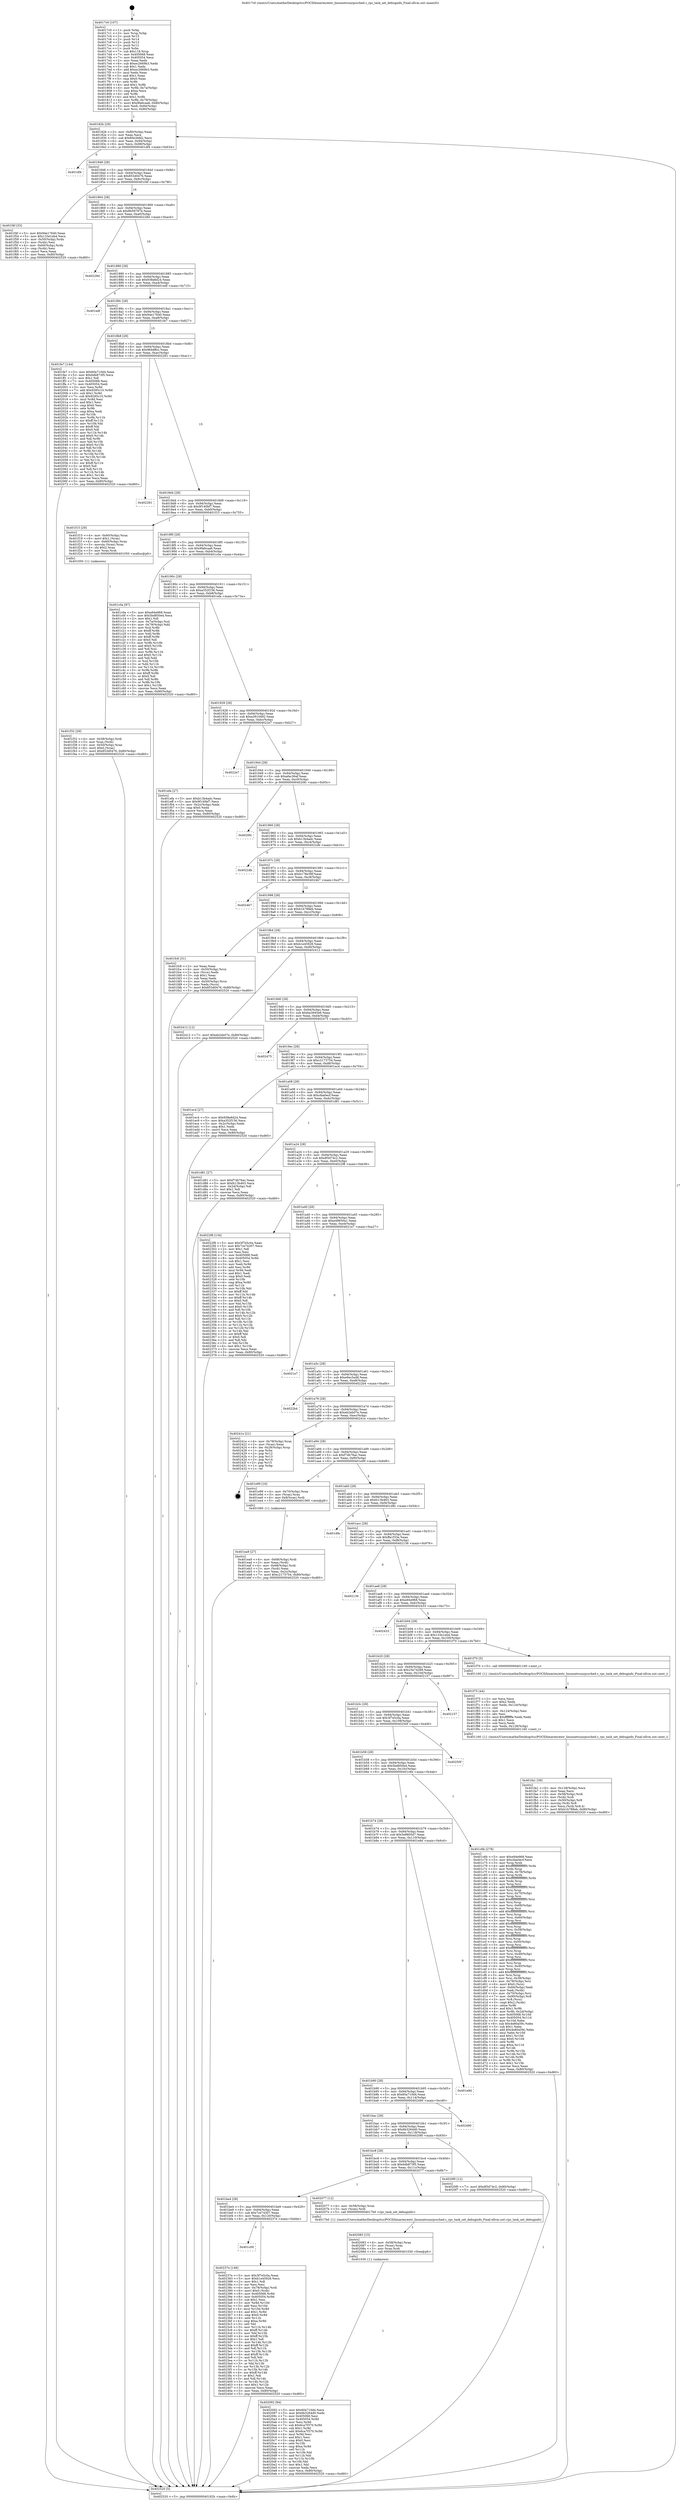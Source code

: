 digraph "0x4017c0" {
  label = "0x4017c0 (/mnt/c/Users/mathe/Desktop/tcc/POCII/binaries/extr_linuxnetsunrpcsched.c_rpc_task_set_debuginfo_Final-ollvm.out::main(0))"
  labelloc = "t"
  node[shape=record]

  Entry [label="",width=0.3,height=0.3,shape=circle,fillcolor=black,style=filled]
  "0x40182b" [label="{
     0x40182b [29]\l
     | [instrs]\l
     &nbsp;&nbsp;0x40182b \<+3\>: mov -0x80(%rbp),%eax\l
     &nbsp;&nbsp;0x40182e \<+2\>: mov %eax,%ecx\l
     &nbsp;&nbsp;0x401830 \<+6\>: sub $0x80e3bfd2,%ecx\l
     &nbsp;&nbsp;0x401836 \<+6\>: mov %eax,-0x94(%rbp)\l
     &nbsp;&nbsp;0x40183c \<+6\>: mov %ecx,-0x98(%rbp)\l
     &nbsp;&nbsp;0x401842 \<+6\>: je 0000000000401df4 \<main+0x634\>\l
  }"]
  "0x401df4" [label="{
     0x401df4\l
  }", style=dashed]
  "0x401848" [label="{
     0x401848 [28]\l
     | [instrs]\l
     &nbsp;&nbsp;0x401848 \<+5\>: jmp 000000000040184d \<main+0x8d\>\l
     &nbsp;&nbsp;0x40184d \<+6\>: mov -0x94(%rbp),%eax\l
     &nbsp;&nbsp;0x401853 \<+5\>: sub $0x853d0476,%eax\l
     &nbsp;&nbsp;0x401858 \<+6\>: mov %eax,-0x9c(%rbp)\l
     &nbsp;&nbsp;0x40185e \<+6\>: je 0000000000401f4f \<main+0x78f\>\l
  }"]
  Exit [label="",width=0.3,height=0.3,shape=circle,fillcolor=black,style=filled,peripheries=2]
  "0x401f4f" [label="{
     0x401f4f [33]\l
     | [instrs]\l
     &nbsp;&nbsp;0x401f4f \<+5\>: mov $0x94e17640,%eax\l
     &nbsp;&nbsp;0x401f54 \<+5\>: mov $0x133e1eb4,%ecx\l
     &nbsp;&nbsp;0x401f59 \<+4\>: mov -0x50(%rbp),%rdx\l
     &nbsp;&nbsp;0x401f5d \<+2\>: mov (%rdx),%esi\l
     &nbsp;&nbsp;0x401f5f \<+4\>: mov -0x60(%rbp),%rdx\l
     &nbsp;&nbsp;0x401f63 \<+2\>: cmp (%rdx),%esi\l
     &nbsp;&nbsp;0x401f65 \<+3\>: cmovl %ecx,%eax\l
     &nbsp;&nbsp;0x401f68 \<+3\>: mov %eax,-0x80(%rbp)\l
     &nbsp;&nbsp;0x401f6b \<+5\>: jmp 0000000000402520 \<main+0xd60\>\l
  }"]
  "0x401864" [label="{
     0x401864 [28]\l
     | [instrs]\l
     &nbsp;&nbsp;0x401864 \<+5\>: jmp 0000000000401869 \<main+0xa9\>\l
     &nbsp;&nbsp;0x401869 \<+6\>: mov -0x94(%rbp),%eax\l
     &nbsp;&nbsp;0x40186f \<+5\>: sub $0x8b59787b,%eax\l
     &nbsp;&nbsp;0x401874 \<+6\>: mov %eax,-0xa0(%rbp)\l
     &nbsp;&nbsp;0x40187a \<+6\>: je 000000000040228d \<main+0xacd\>\l
  }"]
  "0x401c00" [label="{
     0x401c00\l
  }", style=dashed]
  "0x40228d" [label="{
     0x40228d\l
  }", style=dashed]
  "0x401880" [label="{
     0x401880 [28]\l
     | [instrs]\l
     &nbsp;&nbsp;0x401880 \<+5\>: jmp 0000000000401885 \<main+0xc5\>\l
     &nbsp;&nbsp;0x401885 \<+6\>: mov -0x94(%rbp),%eax\l
     &nbsp;&nbsp;0x40188b \<+5\>: sub $0x938a6d24,%eax\l
     &nbsp;&nbsp;0x401890 \<+6\>: mov %eax,-0xa4(%rbp)\l
     &nbsp;&nbsp;0x401896 \<+6\>: je 0000000000401edf \<main+0x71f\>\l
  }"]
  "0x40237e" [label="{
     0x40237e [148]\l
     | [instrs]\l
     &nbsp;&nbsp;0x40237e \<+5\>: mov $0x3f7e5c0a,%eax\l
     &nbsp;&nbsp;0x402383 \<+5\>: mov $0xb1e45928,%ecx\l
     &nbsp;&nbsp;0x402388 \<+2\>: mov $0x1,%dl\l
     &nbsp;&nbsp;0x40238a \<+2\>: xor %esi,%esi\l
     &nbsp;&nbsp;0x40238c \<+4\>: mov -0x78(%rbp),%rdi\l
     &nbsp;&nbsp;0x402390 \<+6\>: movl $0x0,(%rdi)\l
     &nbsp;&nbsp;0x402396 \<+8\>: mov 0x405068,%r8d\l
     &nbsp;&nbsp;0x40239e \<+8\>: mov 0x405054,%r9d\l
     &nbsp;&nbsp;0x4023a6 \<+3\>: sub $0x1,%esi\l
     &nbsp;&nbsp;0x4023a9 \<+3\>: mov %r8d,%r10d\l
     &nbsp;&nbsp;0x4023ac \<+3\>: add %esi,%r10d\l
     &nbsp;&nbsp;0x4023af \<+4\>: imul %r10d,%r8d\l
     &nbsp;&nbsp;0x4023b3 \<+4\>: and $0x1,%r8d\l
     &nbsp;&nbsp;0x4023b7 \<+4\>: cmp $0x0,%r8d\l
     &nbsp;&nbsp;0x4023bb \<+4\>: sete %r11b\l
     &nbsp;&nbsp;0x4023bf \<+4\>: cmp $0xa,%r9d\l
     &nbsp;&nbsp;0x4023c3 \<+3\>: setl %bl\l
     &nbsp;&nbsp;0x4023c6 \<+3\>: mov %r11b,%r14b\l
     &nbsp;&nbsp;0x4023c9 \<+4\>: xor $0xff,%r14b\l
     &nbsp;&nbsp;0x4023cd \<+3\>: mov %bl,%r15b\l
     &nbsp;&nbsp;0x4023d0 \<+4\>: xor $0xff,%r15b\l
     &nbsp;&nbsp;0x4023d4 \<+3\>: xor $0x1,%dl\l
     &nbsp;&nbsp;0x4023d7 \<+3\>: mov %r14b,%r12b\l
     &nbsp;&nbsp;0x4023da \<+4\>: and $0xff,%r12b\l
     &nbsp;&nbsp;0x4023de \<+3\>: and %dl,%r11b\l
     &nbsp;&nbsp;0x4023e1 \<+3\>: mov %r15b,%r13b\l
     &nbsp;&nbsp;0x4023e4 \<+4\>: and $0xff,%r13b\l
     &nbsp;&nbsp;0x4023e8 \<+2\>: and %dl,%bl\l
     &nbsp;&nbsp;0x4023ea \<+3\>: or %r11b,%r12b\l
     &nbsp;&nbsp;0x4023ed \<+3\>: or %bl,%r13b\l
     &nbsp;&nbsp;0x4023f0 \<+3\>: xor %r13b,%r12b\l
     &nbsp;&nbsp;0x4023f3 \<+3\>: or %r15b,%r14b\l
     &nbsp;&nbsp;0x4023f6 \<+4\>: xor $0xff,%r14b\l
     &nbsp;&nbsp;0x4023fa \<+3\>: or $0x1,%dl\l
     &nbsp;&nbsp;0x4023fd \<+3\>: and %dl,%r14b\l
     &nbsp;&nbsp;0x402400 \<+3\>: or %r14b,%r12b\l
     &nbsp;&nbsp;0x402403 \<+4\>: test $0x1,%r12b\l
     &nbsp;&nbsp;0x402407 \<+3\>: cmovne %ecx,%eax\l
     &nbsp;&nbsp;0x40240a \<+3\>: mov %eax,-0x80(%rbp)\l
     &nbsp;&nbsp;0x40240d \<+5\>: jmp 0000000000402520 \<main+0xd60\>\l
  }"]
  "0x401edf" [label="{
     0x401edf\l
  }", style=dashed]
  "0x40189c" [label="{
     0x40189c [28]\l
     | [instrs]\l
     &nbsp;&nbsp;0x40189c \<+5\>: jmp 00000000004018a1 \<main+0xe1\>\l
     &nbsp;&nbsp;0x4018a1 \<+6\>: mov -0x94(%rbp),%eax\l
     &nbsp;&nbsp;0x4018a7 \<+5\>: sub $0x94e17640,%eax\l
     &nbsp;&nbsp;0x4018ac \<+6\>: mov %eax,-0xa8(%rbp)\l
     &nbsp;&nbsp;0x4018b2 \<+6\>: je 0000000000401fe7 \<main+0x827\>\l
  }"]
  "0x402092" [label="{
     0x402092 [94]\l
     | [instrs]\l
     &nbsp;&nbsp;0x402092 \<+5\>: mov $0x60a710d4,%ecx\l
     &nbsp;&nbsp;0x402097 \<+5\>: mov $0x6b3264d0,%edx\l
     &nbsp;&nbsp;0x40209c \<+7\>: mov 0x405068,%esi\l
     &nbsp;&nbsp;0x4020a3 \<+8\>: mov 0x405054,%r8d\l
     &nbsp;&nbsp;0x4020ab \<+3\>: mov %esi,%r9d\l
     &nbsp;&nbsp;0x4020ae \<+7\>: sub $0x6ca7f370,%r9d\l
     &nbsp;&nbsp;0x4020b5 \<+4\>: sub $0x1,%r9d\l
     &nbsp;&nbsp;0x4020b9 \<+7\>: add $0x6ca7f370,%r9d\l
     &nbsp;&nbsp;0x4020c0 \<+4\>: imul %r9d,%esi\l
     &nbsp;&nbsp;0x4020c4 \<+3\>: and $0x1,%esi\l
     &nbsp;&nbsp;0x4020c7 \<+3\>: cmp $0x0,%esi\l
     &nbsp;&nbsp;0x4020ca \<+4\>: sete %r10b\l
     &nbsp;&nbsp;0x4020ce \<+4\>: cmp $0xa,%r8d\l
     &nbsp;&nbsp;0x4020d2 \<+4\>: setl %r11b\l
     &nbsp;&nbsp;0x4020d6 \<+3\>: mov %r10b,%bl\l
     &nbsp;&nbsp;0x4020d9 \<+3\>: and %r11b,%bl\l
     &nbsp;&nbsp;0x4020dc \<+3\>: xor %r11b,%r10b\l
     &nbsp;&nbsp;0x4020df \<+3\>: or %r10b,%bl\l
     &nbsp;&nbsp;0x4020e2 \<+3\>: test $0x1,%bl\l
     &nbsp;&nbsp;0x4020e5 \<+3\>: cmovne %edx,%ecx\l
     &nbsp;&nbsp;0x4020e8 \<+3\>: mov %ecx,-0x80(%rbp)\l
     &nbsp;&nbsp;0x4020eb \<+5\>: jmp 0000000000402520 \<main+0xd60\>\l
  }"]
  "0x401fe7" [label="{
     0x401fe7 [144]\l
     | [instrs]\l
     &nbsp;&nbsp;0x401fe7 \<+5\>: mov $0x60a710d4,%eax\l
     &nbsp;&nbsp;0x401fec \<+5\>: mov $0x6db873f5,%ecx\l
     &nbsp;&nbsp;0x401ff1 \<+2\>: mov $0x1,%dl\l
     &nbsp;&nbsp;0x401ff3 \<+7\>: mov 0x405068,%esi\l
     &nbsp;&nbsp;0x401ffa \<+7\>: mov 0x405054,%edi\l
     &nbsp;&nbsp;0x402001 \<+3\>: mov %esi,%r8d\l
     &nbsp;&nbsp;0x402004 \<+7\>: add $0x9285c10,%r8d\l
     &nbsp;&nbsp;0x40200b \<+4\>: sub $0x1,%r8d\l
     &nbsp;&nbsp;0x40200f \<+7\>: sub $0x9285c10,%r8d\l
     &nbsp;&nbsp;0x402016 \<+4\>: imul %r8d,%esi\l
     &nbsp;&nbsp;0x40201a \<+3\>: and $0x1,%esi\l
     &nbsp;&nbsp;0x40201d \<+3\>: cmp $0x0,%esi\l
     &nbsp;&nbsp;0x402020 \<+4\>: sete %r9b\l
     &nbsp;&nbsp;0x402024 \<+3\>: cmp $0xa,%edi\l
     &nbsp;&nbsp;0x402027 \<+4\>: setl %r10b\l
     &nbsp;&nbsp;0x40202b \<+3\>: mov %r9b,%r11b\l
     &nbsp;&nbsp;0x40202e \<+4\>: xor $0xff,%r11b\l
     &nbsp;&nbsp;0x402032 \<+3\>: mov %r10b,%bl\l
     &nbsp;&nbsp;0x402035 \<+3\>: xor $0xff,%bl\l
     &nbsp;&nbsp;0x402038 \<+3\>: xor $0x0,%dl\l
     &nbsp;&nbsp;0x40203b \<+3\>: mov %r11b,%r14b\l
     &nbsp;&nbsp;0x40203e \<+4\>: and $0x0,%r14b\l
     &nbsp;&nbsp;0x402042 \<+3\>: and %dl,%r9b\l
     &nbsp;&nbsp;0x402045 \<+3\>: mov %bl,%r15b\l
     &nbsp;&nbsp;0x402048 \<+4\>: and $0x0,%r15b\l
     &nbsp;&nbsp;0x40204c \<+3\>: and %dl,%r10b\l
     &nbsp;&nbsp;0x40204f \<+3\>: or %r9b,%r14b\l
     &nbsp;&nbsp;0x402052 \<+3\>: or %r10b,%r15b\l
     &nbsp;&nbsp;0x402055 \<+3\>: xor %r15b,%r14b\l
     &nbsp;&nbsp;0x402058 \<+3\>: or %bl,%r11b\l
     &nbsp;&nbsp;0x40205b \<+4\>: xor $0xff,%r11b\l
     &nbsp;&nbsp;0x40205f \<+3\>: or $0x0,%dl\l
     &nbsp;&nbsp;0x402062 \<+3\>: and %dl,%r11b\l
     &nbsp;&nbsp;0x402065 \<+3\>: or %r11b,%r14b\l
     &nbsp;&nbsp;0x402068 \<+4\>: test $0x1,%r14b\l
     &nbsp;&nbsp;0x40206c \<+3\>: cmovne %ecx,%eax\l
     &nbsp;&nbsp;0x40206f \<+3\>: mov %eax,-0x80(%rbp)\l
     &nbsp;&nbsp;0x402072 \<+5\>: jmp 0000000000402520 \<main+0xd60\>\l
  }"]
  "0x4018b8" [label="{
     0x4018b8 [28]\l
     | [instrs]\l
     &nbsp;&nbsp;0x4018b8 \<+5\>: jmp 00000000004018bd \<main+0xfd\>\l
     &nbsp;&nbsp;0x4018bd \<+6\>: mov -0x94(%rbp),%eax\l
     &nbsp;&nbsp;0x4018c3 \<+5\>: sub $0x984dffcc,%eax\l
     &nbsp;&nbsp;0x4018c8 \<+6\>: mov %eax,-0xac(%rbp)\l
     &nbsp;&nbsp;0x4018ce \<+6\>: je 0000000000402281 \<main+0xac1\>\l
  }"]
  "0x402083" [label="{
     0x402083 [15]\l
     | [instrs]\l
     &nbsp;&nbsp;0x402083 \<+4\>: mov -0x58(%rbp),%rax\l
     &nbsp;&nbsp;0x402087 \<+3\>: mov (%rax),%rax\l
     &nbsp;&nbsp;0x40208a \<+3\>: mov %rax,%rdi\l
     &nbsp;&nbsp;0x40208d \<+5\>: call 0000000000401030 \<free@plt\>\l
     | [calls]\l
     &nbsp;&nbsp;0x401030 \{1\} (unknown)\l
  }"]
  "0x402281" [label="{
     0x402281\l
  }", style=dashed]
  "0x4018d4" [label="{
     0x4018d4 [28]\l
     | [instrs]\l
     &nbsp;&nbsp;0x4018d4 \<+5\>: jmp 00000000004018d9 \<main+0x119\>\l
     &nbsp;&nbsp;0x4018d9 \<+6\>: mov -0x94(%rbp),%eax\l
     &nbsp;&nbsp;0x4018df \<+5\>: sub $0x9f140bf7,%eax\l
     &nbsp;&nbsp;0x4018e4 \<+6\>: mov %eax,-0xb0(%rbp)\l
     &nbsp;&nbsp;0x4018ea \<+6\>: je 0000000000401f15 \<main+0x755\>\l
  }"]
  "0x401be4" [label="{
     0x401be4 [28]\l
     | [instrs]\l
     &nbsp;&nbsp;0x401be4 \<+5\>: jmp 0000000000401be9 \<main+0x429\>\l
     &nbsp;&nbsp;0x401be9 \<+6\>: mov -0x94(%rbp),%eax\l
     &nbsp;&nbsp;0x401bef \<+5\>: sub $0x7ce74307,%eax\l
     &nbsp;&nbsp;0x401bf4 \<+6\>: mov %eax,-0x120(%rbp)\l
     &nbsp;&nbsp;0x401bfa \<+6\>: je 000000000040237e \<main+0xbbe\>\l
  }"]
  "0x401f15" [label="{
     0x401f15 [29]\l
     | [instrs]\l
     &nbsp;&nbsp;0x401f15 \<+4\>: mov -0x60(%rbp),%rax\l
     &nbsp;&nbsp;0x401f19 \<+6\>: movl $0x1,(%rax)\l
     &nbsp;&nbsp;0x401f1f \<+4\>: mov -0x60(%rbp),%rax\l
     &nbsp;&nbsp;0x401f23 \<+3\>: movslq (%rax),%rax\l
     &nbsp;&nbsp;0x401f26 \<+4\>: shl $0x2,%rax\l
     &nbsp;&nbsp;0x401f2a \<+3\>: mov %rax,%rdi\l
     &nbsp;&nbsp;0x401f2d \<+5\>: call 0000000000401050 \<malloc@plt\>\l
     | [calls]\l
     &nbsp;&nbsp;0x401050 \{1\} (unknown)\l
  }"]
  "0x4018f0" [label="{
     0x4018f0 [28]\l
     | [instrs]\l
     &nbsp;&nbsp;0x4018f0 \<+5\>: jmp 00000000004018f5 \<main+0x135\>\l
     &nbsp;&nbsp;0x4018f5 \<+6\>: mov -0x94(%rbp),%eax\l
     &nbsp;&nbsp;0x4018fb \<+5\>: sub $0x9fa6caa6,%eax\l
     &nbsp;&nbsp;0x401900 \<+6\>: mov %eax,-0xb4(%rbp)\l
     &nbsp;&nbsp;0x401906 \<+6\>: je 0000000000401c0a \<main+0x44a\>\l
  }"]
  "0x402077" [label="{
     0x402077 [12]\l
     | [instrs]\l
     &nbsp;&nbsp;0x402077 \<+4\>: mov -0x58(%rbp),%rax\l
     &nbsp;&nbsp;0x40207b \<+3\>: mov (%rax),%rdi\l
     &nbsp;&nbsp;0x40207e \<+5\>: call 00000000004017b0 \<rpc_task_set_debuginfo\>\l
     | [calls]\l
     &nbsp;&nbsp;0x4017b0 \{1\} (/mnt/c/Users/mathe/Desktop/tcc/POCII/binaries/extr_linuxnetsunrpcsched.c_rpc_task_set_debuginfo_Final-ollvm.out::rpc_task_set_debuginfo)\l
  }"]
  "0x401c0a" [label="{
     0x401c0a [97]\l
     | [instrs]\l
     &nbsp;&nbsp;0x401c0a \<+5\>: mov $0xe94e968,%eax\l
     &nbsp;&nbsp;0x401c0f \<+5\>: mov $0x5bd850e4,%ecx\l
     &nbsp;&nbsp;0x401c14 \<+2\>: mov $0x1,%dl\l
     &nbsp;&nbsp;0x401c16 \<+4\>: mov -0x7a(%rbp),%sil\l
     &nbsp;&nbsp;0x401c1a \<+4\>: mov -0x79(%rbp),%dil\l
     &nbsp;&nbsp;0x401c1e \<+3\>: mov %sil,%r8b\l
     &nbsp;&nbsp;0x401c21 \<+4\>: xor $0xff,%r8b\l
     &nbsp;&nbsp;0x401c25 \<+3\>: mov %dil,%r9b\l
     &nbsp;&nbsp;0x401c28 \<+4\>: xor $0xff,%r9b\l
     &nbsp;&nbsp;0x401c2c \<+3\>: xor $0x0,%dl\l
     &nbsp;&nbsp;0x401c2f \<+3\>: mov %r8b,%r10b\l
     &nbsp;&nbsp;0x401c32 \<+4\>: and $0x0,%r10b\l
     &nbsp;&nbsp;0x401c36 \<+3\>: and %dl,%sil\l
     &nbsp;&nbsp;0x401c39 \<+3\>: mov %r9b,%r11b\l
     &nbsp;&nbsp;0x401c3c \<+4\>: and $0x0,%r11b\l
     &nbsp;&nbsp;0x401c40 \<+3\>: and %dl,%dil\l
     &nbsp;&nbsp;0x401c43 \<+3\>: or %sil,%r10b\l
     &nbsp;&nbsp;0x401c46 \<+3\>: or %dil,%r11b\l
     &nbsp;&nbsp;0x401c49 \<+3\>: xor %r11b,%r10b\l
     &nbsp;&nbsp;0x401c4c \<+3\>: or %r9b,%r8b\l
     &nbsp;&nbsp;0x401c4f \<+4\>: xor $0xff,%r8b\l
     &nbsp;&nbsp;0x401c53 \<+3\>: or $0x0,%dl\l
     &nbsp;&nbsp;0x401c56 \<+3\>: and %dl,%r8b\l
     &nbsp;&nbsp;0x401c59 \<+3\>: or %r8b,%r10b\l
     &nbsp;&nbsp;0x401c5c \<+4\>: test $0x1,%r10b\l
     &nbsp;&nbsp;0x401c60 \<+3\>: cmovne %ecx,%eax\l
     &nbsp;&nbsp;0x401c63 \<+3\>: mov %eax,-0x80(%rbp)\l
     &nbsp;&nbsp;0x401c66 \<+5\>: jmp 0000000000402520 \<main+0xd60\>\l
  }"]
  "0x40190c" [label="{
     0x40190c [28]\l
     | [instrs]\l
     &nbsp;&nbsp;0x40190c \<+5\>: jmp 0000000000401911 \<main+0x151\>\l
     &nbsp;&nbsp;0x401911 \<+6\>: mov -0x94(%rbp),%eax\l
     &nbsp;&nbsp;0x401917 \<+5\>: sub $0xa352f156,%eax\l
     &nbsp;&nbsp;0x40191c \<+6\>: mov %eax,-0xb8(%rbp)\l
     &nbsp;&nbsp;0x401922 \<+6\>: je 0000000000401efa \<main+0x73a\>\l
  }"]
  "0x402520" [label="{
     0x402520 [5]\l
     | [instrs]\l
     &nbsp;&nbsp;0x402520 \<+5\>: jmp 000000000040182b \<main+0x6b\>\l
  }"]
  "0x4017c0" [label="{
     0x4017c0 [107]\l
     | [instrs]\l
     &nbsp;&nbsp;0x4017c0 \<+1\>: push %rbp\l
     &nbsp;&nbsp;0x4017c1 \<+3\>: mov %rsp,%rbp\l
     &nbsp;&nbsp;0x4017c4 \<+2\>: push %r15\l
     &nbsp;&nbsp;0x4017c6 \<+2\>: push %r14\l
     &nbsp;&nbsp;0x4017c8 \<+2\>: push %r13\l
     &nbsp;&nbsp;0x4017ca \<+2\>: push %r12\l
     &nbsp;&nbsp;0x4017cc \<+1\>: push %rbx\l
     &nbsp;&nbsp;0x4017cd \<+7\>: sub $0x118,%rsp\l
     &nbsp;&nbsp;0x4017d4 \<+7\>: mov 0x405068,%eax\l
     &nbsp;&nbsp;0x4017db \<+7\>: mov 0x405054,%ecx\l
     &nbsp;&nbsp;0x4017e2 \<+2\>: mov %eax,%edx\l
     &nbsp;&nbsp;0x4017e4 \<+6\>: sub $0xec2669b3,%edx\l
     &nbsp;&nbsp;0x4017ea \<+3\>: sub $0x1,%edx\l
     &nbsp;&nbsp;0x4017ed \<+6\>: add $0xec2669b3,%edx\l
     &nbsp;&nbsp;0x4017f3 \<+3\>: imul %edx,%eax\l
     &nbsp;&nbsp;0x4017f6 \<+3\>: and $0x1,%eax\l
     &nbsp;&nbsp;0x4017f9 \<+3\>: cmp $0x0,%eax\l
     &nbsp;&nbsp;0x4017fc \<+4\>: sete %r8b\l
     &nbsp;&nbsp;0x401800 \<+4\>: and $0x1,%r8b\l
     &nbsp;&nbsp;0x401804 \<+4\>: mov %r8b,-0x7a(%rbp)\l
     &nbsp;&nbsp;0x401808 \<+3\>: cmp $0xa,%ecx\l
     &nbsp;&nbsp;0x40180b \<+4\>: setl %r8b\l
     &nbsp;&nbsp;0x40180f \<+4\>: and $0x1,%r8b\l
     &nbsp;&nbsp;0x401813 \<+4\>: mov %r8b,-0x79(%rbp)\l
     &nbsp;&nbsp;0x401817 \<+7\>: movl $0x9fa6caa6,-0x80(%rbp)\l
     &nbsp;&nbsp;0x40181e \<+6\>: mov %edi,-0x84(%rbp)\l
     &nbsp;&nbsp;0x401824 \<+7\>: mov %rsi,-0x90(%rbp)\l
  }"]
  "0x401bc8" [label="{
     0x401bc8 [28]\l
     | [instrs]\l
     &nbsp;&nbsp;0x401bc8 \<+5\>: jmp 0000000000401bcd \<main+0x40d\>\l
     &nbsp;&nbsp;0x401bcd \<+6\>: mov -0x94(%rbp),%eax\l
     &nbsp;&nbsp;0x401bd3 \<+5\>: sub $0x6db873f5,%eax\l
     &nbsp;&nbsp;0x401bd8 \<+6\>: mov %eax,-0x11c(%rbp)\l
     &nbsp;&nbsp;0x401bde \<+6\>: je 0000000000402077 \<main+0x8b7\>\l
  }"]
  "0x401efa" [label="{
     0x401efa [27]\l
     | [instrs]\l
     &nbsp;&nbsp;0x401efa \<+5\>: mov $0xb13b4adc,%eax\l
     &nbsp;&nbsp;0x401eff \<+5\>: mov $0x9f140bf7,%ecx\l
     &nbsp;&nbsp;0x401f04 \<+3\>: mov -0x2c(%rbp),%edx\l
     &nbsp;&nbsp;0x401f07 \<+3\>: cmp $0x0,%edx\l
     &nbsp;&nbsp;0x401f0a \<+3\>: cmove %ecx,%eax\l
     &nbsp;&nbsp;0x401f0d \<+3\>: mov %eax,-0x80(%rbp)\l
     &nbsp;&nbsp;0x401f10 \<+5\>: jmp 0000000000402520 \<main+0xd60\>\l
  }"]
  "0x401928" [label="{
     0x401928 [28]\l
     | [instrs]\l
     &nbsp;&nbsp;0x401928 \<+5\>: jmp 000000000040192d \<main+0x16d\>\l
     &nbsp;&nbsp;0x40192d \<+6\>: mov -0x94(%rbp),%eax\l
     &nbsp;&nbsp;0x401933 \<+5\>: sub $0xa3910492,%eax\l
     &nbsp;&nbsp;0x401938 \<+6\>: mov %eax,-0xbc(%rbp)\l
     &nbsp;&nbsp;0x40193e \<+6\>: je 00000000004022e7 \<main+0xb27\>\l
  }"]
  "0x4020f0" [label="{
     0x4020f0 [12]\l
     | [instrs]\l
     &nbsp;&nbsp;0x4020f0 \<+7\>: movl $0xdf3d74c2,-0x80(%rbp)\l
     &nbsp;&nbsp;0x4020f7 \<+5\>: jmp 0000000000402520 \<main+0xd60\>\l
  }"]
  "0x4022e7" [label="{
     0x4022e7\l
  }", style=dashed]
  "0x401944" [label="{
     0x401944 [28]\l
     | [instrs]\l
     &nbsp;&nbsp;0x401944 \<+5\>: jmp 0000000000401949 \<main+0x189\>\l
     &nbsp;&nbsp;0x401949 \<+6\>: mov -0x94(%rbp),%eax\l
     &nbsp;&nbsp;0x40194f \<+5\>: sub $0xafac36af,%eax\l
     &nbsp;&nbsp;0x401954 \<+6\>: mov %eax,-0xc0(%rbp)\l
     &nbsp;&nbsp;0x40195a \<+6\>: je 00000000004020fc \<main+0x93c\>\l
  }"]
  "0x401bac" [label="{
     0x401bac [28]\l
     | [instrs]\l
     &nbsp;&nbsp;0x401bac \<+5\>: jmp 0000000000401bb1 \<main+0x3f1\>\l
     &nbsp;&nbsp;0x401bb1 \<+6\>: mov -0x94(%rbp),%eax\l
     &nbsp;&nbsp;0x401bb7 \<+5\>: sub $0x6b3264d0,%eax\l
     &nbsp;&nbsp;0x401bbc \<+6\>: mov %eax,-0x118(%rbp)\l
     &nbsp;&nbsp;0x401bc2 \<+6\>: je 00000000004020f0 \<main+0x930\>\l
  }"]
  "0x4020fc" [label="{
     0x4020fc\l
  }", style=dashed]
  "0x401960" [label="{
     0x401960 [28]\l
     | [instrs]\l
     &nbsp;&nbsp;0x401960 \<+5\>: jmp 0000000000401965 \<main+0x1a5\>\l
     &nbsp;&nbsp;0x401965 \<+6\>: mov -0x94(%rbp),%eax\l
     &nbsp;&nbsp;0x40196b \<+5\>: sub $0xb13b4adc,%eax\l
     &nbsp;&nbsp;0x401970 \<+6\>: mov %eax,-0xc4(%rbp)\l
     &nbsp;&nbsp;0x401976 \<+6\>: je 00000000004022db \<main+0xb1b\>\l
  }"]
  "0x402490" [label="{
     0x402490\l
  }", style=dashed]
  "0x4022db" [label="{
     0x4022db\l
  }", style=dashed]
  "0x40197c" [label="{
     0x40197c [28]\l
     | [instrs]\l
     &nbsp;&nbsp;0x40197c \<+5\>: jmp 0000000000401981 \<main+0x1c1\>\l
     &nbsp;&nbsp;0x401981 \<+6\>: mov -0x94(%rbp),%eax\l
     &nbsp;&nbsp;0x401987 \<+5\>: sub $0xb178e39f,%eax\l
     &nbsp;&nbsp;0x40198c \<+6\>: mov %eax,-0xc8(%rbp)\l
     &nbsp;&nbsp;0x401992 \<+6\>: je 00000000004024b7 \<main+0xcf7\>\l
  }"]
  "0x401b90" [label="{
     0x401b90 [28]\l
     | [instrs]\l
     &nbsp;&nbsp;0x401b90 \<+5\>: jmp 0000000000401b95 \<main+0x3d5\>\l
     &nbsp;&nbsp;0x401b95 \<+6\>: mov -0x94(%rbp),%eax\l
     &nbsp;&nbsp;0x401b9b \<+5\>: sub $0x60a710d4,%eax\l
     &nbsp;&nbsp;0x401ba0 \<+6\>: mov %eax,-0x114(%rbp)\l
     &nbsp;&nbsp;0x401ba6 \<+6\>: je 0000000000402490 \<main+0xcd0\>\l
  }"]
  "0x4024b7" [label="{
     0x4024b7\l
  }", style=dashed]
  "0x401998" [label="{
     0x401998 [28]\l
     | [instrs]\l
     &nbsp;&nbsp;0x401998 \<+5\>: jmp 000000000040199d \<main+0x1dd\>\l
     &nbsp;&nbsp;0x40199d \<+6\>: mov -0x94(%rbp),%eax\l
     &nbsp;&nbsp;0x4019a3 \<+5\>: sub $0xb1b788eb,%eax\l
     &nbsp;&nbsp;0x4019a8 \<+6\>: mov %eax,-0xcc(%rbp)\l
     &nbsp;&nbsp;0x4019ae \<+6\>: je 0000000000401fc8 \<main+0x808\>\l
  }"]
  "0x401e8d" [label="{
     0x401e8d\l
  }", style=dashed]
  "0x401fc8" [label="{
     0x401fc8 [31]\l
     | [instrs]\l
     &nbsp;&nbsp;0x401fc8 \<+2\>: xor %eax,%eax\l
     &nbsp;&nbsp;0x401fca \<+4\>: mov -0x50(%rbp),%rcx\l
     &nbsp;&nbsp;0x401fce \<+2\>: mov (%rcx),%edx\l
     &nbsp;&nbsp;0x401fd0 \<+3\>: sub $0x1,%eax\l
     &nbsp;&nbsp;0x401fd3 \<+2\>: sub %eax,%edx\l
     &nbsp;&nbsp;0x401fd5 \<+4\>: mov -0x50(%rbp),%rcx\l
     &nbsp;&nbsp;0x401fd9 \<+2\>: mov %edx,(%rcx)\l
     &nbsp;&nbsp;0x401fdb \<+7\>: movl $0x853d0476,-0x80(%rbp)\l
     &nbsp;&nbsp;0x401fe2 \<+5\>: jmp 0000000000402520 \<main+0xd60\>\l
  }"]
  "0x4019b4" [label="{
     0x4019b4 [28]\l
     | [instrs]\l
     &nbsp;&nbsp;0x4019b4 \<+5\>: jmp 00000000004019b9 \<main+0x1f9\>\l
     &nbsp;&nbsp;0x4019b9 \<+6\>: mov -0x94(%rbp),%eax\l
     &nbsp;&nbsp;0x4019bf \<+5\>: sub $0xb1e45928,%eax\l
     &nbsp;&nbsp;0x4019c4 \<+6\>: mov %eax,-0xd0(%rbp)\l
     &nbsp;&nbsp;0x4019ca \<+6\>: je 0000000000402412 \<main+0xc52\>\l
  }"]
  "0x401fa1" [label="{
     0x401fa1 [39]\l
     | [instrs]\l
     &nbsp;&nbsp;0x401fa1 \<+6\>: mov -0x128(%rbp),%ecx\l
     &nbsp;&nbsp;0x401fa7 \<+3\>: imul %eax,%ecx\l
     &nbsp;&nbsp;0x401faa \<+4\>: mov -0x58(%rbp),%rdi\l
     &nbsp;&nbsp;0x401fae \<+3\>: mov (%rdi),%rdi\l
     &nbsp;&nbsp;0x401fb1 \<+4\>: mov -0x50(%rbp),%r8\l
     &nbsp;&nbsp;0x401fb5 \<+3\>: movslq (%r8),%r8\l
     &nbsp;&nbsp;0x401fb8 \<+4\>: mov %ecx,(%rdi,%r8,4)\l
     &nbsp;&nbsp;0x401fbc \<+7\>: movl $0xb1b788eb,-0x80(%rbp)\l
     &nbsp;&nbsp;0x401fc3 \<+5\>: jmp 0000000000402520 \<main+0xd60\>\l
  }"]
  "0x402412" [label="{
     0x402412 [12]\l
     | [instrs]\l
     &nbsp;&nbsp;0x402412 \<+7\>: movl $0xeb2eb07e,-0x80(%rbp)\l
     &nbsp;&nbsp;0x402419 \<+5\>: jmp 0000000000402520 \<main+0xd60\>\l
  }"]
  "0x4019d0" [label="{
     0x4019d0 [28]\l
     | [instrs]\l
     &nbsp;&nbsp;0x4019d0 \<+5\>: jmp 00000000004019d5 \<main+0x215\>\l
     &nbsp;&nbsp;0x4019d5 \<+6\>: mov -0x94(%rbp),%eax\l
     &nbsp;&nbsp;0x4019db \<+5\>: sub $0xba3945e6,%eax\l
     &nbsp;&nbsp;0x4019e0 \<+6\>: mov %eax,-0xd4(%rbp)\l
     &nbsp;&nbsp;0x4019e6 \<+6\>: je 0000000000402475 \<main+0xcb5\>\l
  }"]
  "0x401f75" [label="{
     0x401f75 [44]\l
     | [instrs]\l
     &nbsp;&nbsp;0x401f75 \<+2\>: xor %ecx,%ecx\l
     &nbsp;&nbsp;0x401f77 \<+5\>: mov $0x2,%edx\l
     &nbsp;&nbsp;0x401f7c \<+6\>: mov %edx,-0x124(%rbp)\l
     &nbsp;&nbsp;0x401f82 \<+1\>: cltd\l
     &nbsp;&nbsp;0x401f83 \<+6\>: mov -0x124(%rbp),%esi\l
     &nbsp;&nbsp;0x401f89 \<+2\>: idiv %esi\l
     &nbsp;&nbsp;0x401f8b \<+6\>: imul $0xfffffffe,%edx,%edx\l
     &nbsp;&nbsp;0x401f91 \<+3\>: sub $0x1,%ecx\l
     &nbsp;&nbsp;0x401f94 \<+2\>: sub %ecx,%edx\l
     &nbsp;&nbsp;0x401f96 \<+6\>: mov %edx,-0x128(%rbp)\l
     &nbsp;&nbsp;0x401f9c \<+5\>: call 0000000000401160 \<next_i\>\l
     | [calls]\l
     &nbsp;&nbsp;0x401160 \{1\} (/mnt/c/Users/mathe/Desktop/tcc/POCII/binaries/extr_linuxnetsunrpcsched.c_rpc_task_set_debuginfo_Final-ollvm.out::next_i)\l
  }"]
  "0x402475" [label="{
     0x402475\l
  }", style=dashed]
  "0x4019ec" [label="{
     0x4019ec [28]\l
     | [instrs]\l
     &nbsp;&nbsp;0x4019ec \<+5\>: jmp 00000000004019f1 \<main+0x231\>\l
     &nbsp;&nbsp;0x4019f1 \<+6\>: mov -0x94(%rbp),%eax\l
     &nbsp;&nbsp;0x4019f7 \<+5\>: sub $0xc2173754,%eax\l
     &nbsp;&nbsp;0x4019fc \<+6\>: mov %eax,-0xd8(%rbp)\l
     &nbsp;&nbsp;0x401a02 \<+6\>: je 0000000000401ec4 \<main+0x704\>\l
  }"]
  "0x401f32" [label="{
     0x401f32 [29]\l
     | [instrs]\l
     &nbsp;&nbsp;0x401f32 \<+4\>: mov -0x58(%rbp),%rdi\l
     &nbsp;&nbsp;0x401f36 \<+3\>: mov %rax,(%rdi)\l
     &nbsp;&nbsp;0x401f39 \<+4\>: mov -0x50(%rbp),%rax\l
     &nbsp;&nbsp;0x401f3d \<+6\>: movl $0x0,(%rax)\l
     &nbsp;&nbsp;0x401f43 \<+7\>: movl $0x853d0476,-0x80(%rbp)\l
     &nbsp;&nbsp;0x401f4a \<+5\>: jmp 0000000000402520 \<main+0xd60\>\l
  }"]
  "0x401ec4" [label="{
     0x401ec4 [27]\l
     | [instrs]\l
     &nbsp;&nbsp;0x401ec4 \<+5\>: mov $0x938a6d24,%eax\l
     &nbsp;&nbsp;0x401ec9 \<+5\>: mov $0xa352f156,%ecx\l
     &nbsp;&nbsp;0x401ece \<+3\>: mov -0x2c(%rbp),%edx\l
     &nbsp;&nbsp;0x401ed1 \<+3\>: cmp $0x1,%edx\l
     &nbsp;&nbsp;0x401ed4 \<+3\>: cmovl %ecx,%eax\l
     &nbsp;&nbsp;0x401ed7 \<+3\>: mov %eax,-0x80(%rbp)\l
     &nbsp;&nbsp;0x401eda \<+5\>: jmp 0000000000402520 \<main+0xd60\>\l
  }"]
  "0x401a08" [label="{
     0x401a08 [28]\l
     | [instrs]\l
     &nbsp;&nbsp;0x401a08 \<+5\>: jmp 0000000000401a0d \<main+0x24d\>\l
     &nbsp;&nbsp;0x401a0d \<+6\>: mov -0x94(%rbp),%eax\l
     &nbsp;&nbsp;0x401a13 \<+5\>: sub $0xcfaa0ecf,%eax\l
     &nbsp;&nbsp;0x401a18 \<+6\>: mov %eax,-0xdc(%rbp)\l
     &nbsp;&nbsp;0x401a1e \<+6\>: je 0000000000401d81 \<main+0x5c1\>\l
  }"]
  "0x401ea9" [label="{
     0x401ea9 [27]\l
     | [instrs]\l
     &nbsp;&nbsp;0x401ea9 \<+4\>: mov -0x68(%rbp),%rdi\l
     &nbsp;&nbsp;0x401ead \<+2\>: mov %eax,(%rdi)\l
     &nbsp;&nbsp;0x401eaf \<+4\>: mov -0x68(%rbp),%rdi\l
     &nbsp;&nbsp;0x401eb3 \<+2\>: mov (%rdi),%eax\l
     &nbsp;&nbsp;0x401eb5 \<+3\>: mov %eax,-0x2c(%rbp)\l
     &nbsp;&nbsp;0x401eb8 \<+7\>: movl $0xc2173754,-0x80(%rbp)\l
     &nbsp;&nbsp;0x401ebf \<+5\>: jmp 0000000000402520 \<main+0xd60\>\l
  }"]
  "0x401d81" [label="{
     0x401d81 [27]\l
     | [instrs]\l
     &nbsp;&nbsp;0x401d81 \<+5\>: mov $0xf74b76ac,%eax\l
     &nbsp;&nbsp;0x401d86 \<+5\>: mov $0xfc13b463,%ecx\l
     &nbsp;&nbsp;0x401d8b \<+3\>: mov -0x2d(%rbp),%dl\l
     &nbsp;&nbsp;0x401d8e \<+3\>: test $0x1,%dl\l
     &nbsp;&nbsp;0x401d91 \<+3\>: cmovne %ecx,%eax\l
     &nbsp;&nbsp;0x401d94 \<+3\>: mov %eax,-0x80(%rbp)\l
     &nbsp;&nbsp;0x401d97 \<+5\>: jmp 0000000000402520 \<main+0xd60\>\l
  }"]
  "0x401a24" [label="{
     0x401a24 [28]\l
     | [instrs]\l
     &nbsp;&nbsp;0x401a24 \<+5\>: jmp 0000000000401a29 \<main+0x269\>\l
     &nbsp;&nbsp;0x401a29 \<+6\>: mov -0x94(%rbp),%eax\l
     &nbsp;&nbsp;0x401a2f \<+5\>: sub $0xdf3d74c2,%eax\l
     &nbsp;&nbsp;0x401a34 \<+6\>: mov %eax,-0xe0(%rbp)\l
     &nbsp;&nbsp;0x401a3a \<+6\>: je 00000000004022f8 \<main+0xb38\>\l
  }"]
  "0x401b74" [label="{
     0x401b74 [28]\l
     | [instrs]\l
     &nbsp;&nbsp;0x401b74 \<+5\>: jmp 0000000000401b79 \<main+0x3b9\>\l
     &nbsp;&nbsp;0x401b79 \<+6\>: mov -0x94(%rbp),%eax\l
     &nbsp;&nbsp;0x401b7f \<+5\>: sub $0x5e8805d7,%eax\l
     &nbsp;&nbsp;0x401b84 \<+6\>: mov %eax,-0x110(%rbp)\l
     &nbsp;&nbsp;0x401b8a \<+6\>: je 0000000000401e8d \<main+0x6cd\>\l
  }"]
  "0x4022f8" [label="{
     0x4022f8 [134]\l
     | [instrs]\l
     &nbsp;&nbsp;0x4022f8 \<+5\>: mov $0x3f7e5c0a,%eax\l
     &nbsp;&nbsp;0x4022fd \<+5\>: mov $0x7ce74307,%ecx\l
     &nbsp;&nbsp;0x402302 \<+2\>: mov $0x1,%dl\l
     &nbsp;&nbsp;0x402304 \<+2\>: xor %esi,%esi\l
     &nbsp;&nbsp;0x402306 \<+7\>: mov 0x405068,%edi\l
     &nbsp;&nbsp;0x40230d \<+8\>: mov 0x405054,%r8d\l
     &nbsp;&nbsp;0x402315 \<+3\>: sub $0x1,%esi\l
     &nbsp;&nbsp;0x402318 \<+3\>: mov %edi,%r9d\l
     &nbsp;&nbsp;0x40231b \<+3\>: add %esi,%r9d\l
     &nbsp;&nbsp;0x40231e \<+4\>: imul %r9d,%edi\l
     &nbsp;&nbsp;0x402322 \<+3\>: and $0x1,%edi\l
     &nbsp;&nbsp;0x402325 \<+3\>: cmp $0x0,%edi\l
     &nbsp;&nbsp;0x402328 \<+4\>: sete %r10b\l
     &nbsp;&nbsp;0x40232c \<+4\>: cmp $0xa,%r8d\l
     &nbsp;&nbsp;0x402330 \<+4\>: setl %r11b\l
     &nbsp;&nbsp;0x402334 \<+3\>: mov %r10b,%bl\l
     &nbsp;&nbsp;0x402337 \<+3\>: xor $0xff,%bl\l
     &nbsp;&nbsp;0x40233a \<+3\>: mov %r11b,%r14b\l
     &nbsp;&nbsp;0x40233d \<+4\>: xor $0xff,%r14b\l
     &nbsp;&nbsp;0x402341 \<+3\>: xor $0x0,%dl\l
     &nbsp;&nbsp;0x402344 \<+3\>: mov %bl,%r15b\l
     &nbsp;&nbsp;0x402347 \<+4\>: and $0x0,%r15b\l
     &nbsp;&nbsp;0x40234b \<+3\>: and %dl,%r10b\l
     &nbsp;&nbsp;0x40234e \<+3\>: mov %r14b,%r12b\l
     &nbsp;&nbsp;0x402351 \<+4\>: and $0x0,%r12b\l
     &nbsp;&nbsp;0x402355 \<+3\>: and %dl,%r11b\l
     &nbsp;&nbsp;0x402358 \<+3\>: or %r10b,%r15b\l
     &nbsp;&nbsp;0x40235b \<+3\>: or %r11b,%r12b\l
     &nbsp;&nbsp;0x40235e \<+3\>: xor %r12b,%r15b\l
     &nbsp;&nbsp;0x402361 \<+3\>: or %r14b,%bl\l
     &nbsp;&nbsp;0x402364 \<+3\>: xor $0xff,%bl\l
     &nbsp;&nbsp;0x402367 \<+3\>: or $0x0,%dl\l
     &nbsp;&nbsp;0x40236a \<+2\>: and %dl,%bl\l
     &nbsp;&nbsp;0x40236c \<+3\>: or %bl,%r15b\l
     &nbsp;&nbsp;0x40236f \<+4\>: test $0x1,%r15b\l
     &nbsp;&nbsp;0x402373 \<+3\>: cmovne %ecx,%eax\l
     &nbsp;&nbsp;0x402376 \<+3\>: mov %eax,-0x80(%rbp)\l
     &nbsp;&nbsp;0x402379 \<+5\>: jmp 0000000000402520 \<main+0xd60\>\l
  }"]
  "0x401a40" [label="{
     0x401a40 [28]\l
     | [instrs]\l
     &nbsp;&nbsp;0x401a40 \<+5\>: jmp 0000000000401a45 \<main+0x285\>\l
     &nbsp;&nbsp;0x401a45 \<+6\>: mov -0x94(%rbp),%eax\l
     &nbsp;&nbsp;0x401a4b \<+5\>: sub $0xe49650a1,%eax\l
     &nbsp;&nbsp;0x401a50 \<+6\>: mov %eax,-0xe4(%rbp)\l
     &nbsp;&nbsp;0x401a56 \<+6\>: je 00000000004021e7 \<main+0xa27\>\l
  }"]
  "0x401c6b" [label="{
     0x401c6b [278]\l
     | [instrs]\l
     &nbsp;&nbsp;0x401c6b \<+5\>: mov $0xe94e968,%eax\l
     &nbsp;&nbsp;0x401c70 \<+5\>: mov $0xcfaa0ecf,%ecx\l
     &nbsp;&nbsp;0x401c75 \<+3\>: mov %rsp,%rdx\l
     &nbsp;&nbsp;0x401c78 \<+4\>: add $0xfffffffffffffff0,%rdx\l
     &nbsp;&nbsp;0x401c7c \<+3\>: mov %rdx,%rsp\l
     &nbsp;&nbsp;0x401c7f \<+4\>: mov %rdx,-0x78(%rbp)\l
     &nbsp;&nbsp;0x401c83 \<+3\>: mov %rsp,%rdx\l
     &nbsp;&nbsp;0x401c86 \<+4\>: add $0xfffffffffffffff0,%rdx\l
     &nbsp;&nbsp;0x401c8a \<+3\>: mov %rdx,%rsp\l
     &nbsp;&nbsp;0x401c8d \<+3\>: mov %rsp,%rsi\l
     &nbsp;&nbsp;0x401c90 \<+4\>: add $0xfffffffffffffff0,%rsi\l
     &nbsp;&nbsp;0x401c94 \<+3\>: mov %rsi,%rsp\l
     &nbsp;&nbsp;0x401c97 \<+4\>: mov %rsi,-0x70(%rbp)\l
     &nbsp;&nbsp;0x401c9b \<+3\>: mov %rsp,%rsi\l
     &nbsp;&nbsp;0x401c9e \<+4\>: add $0xfffffffffffffff0,%rsi\l
     &nbsp;&nbsp;0x401ca2 \<+3\>: mov %rsi,%rsp\l
     &nbsp;&nbsp;0x401ca5 \<+4\>: mov %rsi,-0x68(%rbp)\l
     &nbsp;&nbsp;0x401ca9 \<+3\>: mov %rsp,%rsi\l
     &nbsp;&nbsp;0x401cac \<+4\>: add $0xfffffffffffffff0,%rsi\l
     &nbsp;&nbsp;0x401cb0 \<+3\>: mov %rsi,%rsp\l
     &nbsp;&nbsp;0x401cb3 \<+4\>: mov %rsi,-0x60(%rbp)\l
     &nbsp;&nbsp;0x401cb7 \<+3\>: mov %rsp,%rsi\l
     &nbsp;&nbsp;0x401cba \<+4\>: add $0xfffffffffffffff0,%rsi\l
     &nbsp;&nbsp;0x401cbe \<+3\>: mov %rsi,%rsp\l
     &nbsp;&nbsp;0x401cc1 \<+4\>: mov %rsi,-0x58(%rbp)\l
     &nbsp;&nbsp;0x401cc5 \<+3\>: mov %rsp,%rsi\l
     &nbsp;&nbsp;0x401cc8 \<+4\>: add $0xfffffffffffffff0,%rsi\l
     &nbsp;&nbsp;0x401ccc \<+3\>: mov %rsi,%rsp\l
     &nbsp;&nbsp;0x401ccf \<+4\>: mov %rsi,-0x50(%rbp)\l
     &nbsp;&nbsp;0x401cd3 \<+3\>: mov %rsp,%rsi\l
     &nbsp;&nbsp;0x401cd6 \<+4\>: add $0xfffffffffffffff0,%rsi\l
     &nbsp;&nbsp;0x401cda \<+3\>: mov %rsi,%rsp\l
     &nbsp;&nbsp;0x401cdd \<+4\>: mov %rsi,-0x48(%rbp)\l
     &nbsp;&nbsp;0x401ce1 \<+3\>: mov %rsp,%rsi\l
     &nbsp;&nbsp;0x401ce4 \<+4\>: add $0xfffffffffffffff0,%rsi\l
     &nbsp;&nbsp;0x401ce8 \<+3\>: mov %rsi,%rsp\l
     &nbsp;&nbsp;0x401ceb \<+4\>: mov %rsi,-0x40(%rbp)\l
     &nbsp;&nbsp;0x401cef \<+3\>: mov %rsp,%rsi\l
     &nbsp;&nbsp;0x401cf2 \<+4\>: add $0xfffffffffffffff0,%rsi\l
     &nbsp;&nbsp;0x401cf6 \<+3\>: mov %rsi,%rsp\l
     &nbsp;&nbsp;0x401cf9 \<+4\>: mov %rsi,-0x38(%rbp)\l
     &nbsp;&nbsp;0x401cfd \<+4\>: mov -0x78(%rbp),%rsi\l
     &nbsp;&nbsp;0x401d01 \<+6\>: movl $0x0,(%rsi)\l
     &nbsp;&nbsp;0x401d07 \<+6\>: mov -0x84(%rbp),%edi\l
     &nbsp;&nbsp;0x401d0d \<+2\>: mov %edi,(%rdx)\l
     &nbsp;&nbsp;0x401d0f \<+4\>: mov -0x70(%rbp),%rsi\l
     &nbsp;&nbsp;0x401d13 \<+7\>: mov -0x90(%rbp),%r8\l
     &nbsp;&nbsp;0x401d1a \<+3\>: mov %r8,(%rsi)\l
     &nbsp;&nbsp;0x401d1d \<+3\>: cmpl $0x2,(%rdx)\l
     &nbsp;&nbsp;0x401d20 \<+4\>: setne %r9b\l
     &nbsp;&nbsp;0x401d24 \<+4\>: and $0x1,%r9b\l
     &nbsp;&nbsp;0x401d28 \<+4\>: mov %r9b,-0x2d(%rbp)\l
     &nbsp;&nbsp;0x401d2c \<+8\>: mov 0x405068,%r10d\l
     &nbsp;&nbsp;0x401d34 \<+8\>: mov 0x405054,%r11d\l
     &nbsp;&nbsp;0x401d3c \<+3\>: mov %r10d,%ebx\l
     &nbsp;&nbsp;0x401d3f \<+6\>: sub $0x4e80a59c,%ebx\l
     &nbsp;&nbsp;0x401d45 \<+3\>: sub $0x1,%ebx\l
     &nbsp;&nbsp;0x401d48 \<+6\>: add $0x4e80a59c,%ebx\l
     &nbsp;&nbsp;0x401d4e \<+4\>: imul %ebx,%r10d\l
     &nbsp;&nbsp;0x401d52 \<+4\>: and $0x1,%r10d\l
     &nbsp;&nbsp;0x401d56 \<+4\>: cmp $0x0,%r10d\l
     &nbsp;&nbsp;0x401d5a \<+4\>: sete %r9b\l
     &nbsp;&nbsp;0x401d5e \<+4\>: cmp $0xa,%r11d\l
     &nbsp;&nbsp;0x401d62 \<+4\>: setl %r14b\l
     &nbsp;&nbsp;0x401d66 \<+3\>: mov %r9b,%r15b\l
     &nbsp;&nbsp;0x401d69 \<+3\>: and %r14b,%r15b\l
     &nbsp;&nbsp;0x401d6c \<+3\>: xor %r14b,%r9b\l
     &nbsp;&nbsp;0x401d6f \<+3\>: or %r9b,%r15b\l
     &nbsp;&nbsp;0x401d72 \<+4\>: test $0x1,%r15b\l
     &nbsp;&nbsp;0x401d76 \<+3\>: cmovne %ecx,%eax\l
     &nbsp;&nbsp;0x401d79 \<+3\>: mov %eax,-0x80(%rbp)\l
     &nbsp;&nbsp;0x401d7c \<+5\>: jmp 0000000000402520 \<main+0xd60\>\l
  }"]
  "0x4021e7" [label="{
     0x4021e7\l
  }", style=dashed]
  "0x401a5c" [label="{
     0x401a5c [28]\l
     | [instrs]\l
     &nbsp;&nbsp;0x401a5c \<+5\>: jmp 0000000000401a61 \<main+0x2a1\>\l
     &nbsp;&nbsp;0x401a61 \<+6\>: mov -0x94(%rbp),%eax\l
     &nbsp;&nbsp;0x401a67 \<+5\>: sub $0xe9ec5a48,%eax\l
     &nbsp;&nbsp;0x401a6c \<+6\>: mov %eax,-0xe8(%rbp)\l
     &nbsp;&nbsp;0x401a72 \<+6\>: je 00000000004022b4 \<main+0xaf4\>\l
  }"]
  "0x401b58" [label="{
     0x401b58 [28]\l
     | [instrs]\l
     &nbsp;&nbsp;0x401b58 \<+5\>: jmp 0000000000401b5d \<main+0x39d\>\l
     &nbsp;&nbsp;0x401b5d \<+6\>: mov -0x94(%rbp),%eax\l
     &nbsp;&nbsp;0x401b63 \<+5\>: sub $0x5bd850e4,%eax\l
     &nbsp;&nbsp;0x401b68 \<+6\>: mov %eax,-0x10c(%rbp)\l
     &nbsp;&nbsp;0x401b6e \<+6\>: je 0000000000401c6b \<main+0x4ab\>\l
  }"]
  "0x4022b4" [label="{
     0x4022b4\l
  }", style=dashed]
  "0x401a78" [label="{
     0x401a78 [28]\l
     | [instrs]\l
     &nbsp;&nbsp;0x401a78 \<+5\>: jmp 0000000000401a7d \<main+0x2bd\>\l
     &nbsp;&nbsp;0x401a7d \<+6\>: mov -0x94(%rbp),%eax\l
     &nbsp;&nbsp;0x401a83 \<+5\>: sub $0xeb2eb07e,%eax\l
     &nbsp;&nbsp;0x401a88 \<+6\>: mov %eax,-0xec(%rbp)\l
     &nbsp;&nbsp;0x401a8e \<+6\>: je 000000000040241e \<main+0xc5e\>\l
  }"]
  "0x40250f" [label="{
     0x40250f\l
  }", style=dashed]
  "0x40241e" [label="{
     0x40241e [21]\l
     | [instrs]\l
     &nbsp;&nbsp;0x40241e \<+4\>: mov -0x78(%rbp),%rax\l
     &nbsp;&nbsp;0x402422 \<+2\>: mov (%rax),%eax\l
     &nbsp;&nbsp;0x402424 \<+4\>: lea -0x28(%rbp),%rsp\l
     &nbsp;&nbsp;0x402428 \<+1\>: pop %rbx\l
     &nbsp;&nbsp;0x402429 \<+2\>: pop %r12\l
     &nbsp;&nbsp;0x40242b \<+2\>: pop %r13\l
     &nbsp;&nbsp;0x40242d \<+2\>: pop %r14\l
     &nbsp;&nbsp;0x40242f \<+2\>: pop %r15\l
     &nbsp;&nbsp;0x402431 \<+1\>: pop %rbp\l
     &nbsp;&nbsp;0x402432 \<+1\>: ret\l
  }"]
  "0x401a94" [label="{
     0x401a94 [28]\l
     | [instrs]\l
     &nbsp;&nbsp;0x401a94 \<+5\>: jmp 0000000000401a99 \<main+0x2d9\>\l
     &nbsp;&nbsp;0x401a99 \<+6\>: mov -0x94(%rbp),%eax\l
     &nbsp;&nbsp;0x401a9f \<+5\>: sub $0xf74b76ac,%eax\l
     &nbsp;&nbsp;0x401aa4 \<+6\>: mov %eax,-0xf0(%rbp)\l
     &nbsp;&nbsp;0x401aaa \<+6\>: je 0000000000401e99 \<main+0x6d9\>\l
  }"]
  "0x401b3c" [label="{
     0x401b3c [28]\l
     | [instrs]\l
     &nbsp;&nbsp;0x401b3c \<+5\>: jmp 0000000000401b41 \<main+0x381\>\l
     &nbsp;&nbsp;0x401b41 \<+6\>: mov -0x94(%rbp),%eax\l
     &nbsp;&nbsp;0x401b47 \<+5\>: sub $0x3f7e5c0a,%eax\l
     &nbsp;&nbsp;0x401b4c \<+6\>: mov %eax,-0x108(%rbp)\l
     &nbsp;&nbsp;0x401b52 \<+6\>: je 000000000040250f \<main+0xd4f\>\l
  }"]
  "0x401e99" [label="{
     0x401e99 [16]\l
     | [instrs]\l
     &nbsp;&nbsp;0x401e99 \<+4\>: mov -0x70(%rbp),%rax\l
     &nbsp;&nbsp;0x401e9d \<+3\>: mov (%rax),%rax\l
     &nbsp;&nbsp;0x401ea0 \<+4\>: mov 0x8(%rax),%rdi\l
     &nbsp;&nbsp;0x401ea4 \<+5\>: call 0000000000401060 \<atoi@plt\>\l
     | [calls]\l
     &nbsp;&nbsp;0x401060 \{1\} (unknown)\l
  }"]
  "0x401ab0" [label="{
     0x401ab0 [28]\l
     | [instrs]\l
     &nbsp;&nbsp;0x401ab0 \<+5\>: jmp 0000000000401ab5 \<main+0x2f5\>\l
     &nbsp;&nbsp;0x401ab5 \<+6\>: mov -0x94(%rbp),%eax\l
     &nbsp;&nbsp;0x401abb \<+5\>: sub $0xfc13b463,%eax\l
     &nbsp;&nbsp;0x401ac0 \<+6\>: mov %eax,-0xf4(%rbp)\l
     &nbsp;&nbsp;0x401ac6 \<+6\>: je 0000000000401d9c \<main+0x5dc\>\l
  }"]
  "0x402157" [label="{
     0x402157\l
  }", style=dashed]
  "0x401d9c" [label="{
     0x401d9c\l
  }", style=dashed]
  "0x401acc" [label="{
     0x401acc [28]\l
     | [instrs]\l
     &nbsp;&nbsp;0x401acc \<+5\>: jmp 0000000000401ad1 \<main+0x311\>\l
     &nbsp;&nbsp;0x401ad1 \<+6\>: mov -0x94(%rbp),%eax\l
     &nbsp;&nbsp;0x401ad7 \<+5\>: sub $0xffa1f33e,%eax\l
     &nbsp;&nbsp;0x401adc \<+6\>: mov %eax,-0xf8(%rbp)\l
     &nbsp;&nbsp;0x401ae2 \<+6\>: je 0000000000402136 \<main+0x976\>\l
  }"]
  "0x401b20" [label="{
     0x401b20 [28]\l
     | [instrs]\l
     &nbsp;&nbsp;0x401b20 \<+5\>: jmp 0000000000401b25 \<main+0x365\>\l
     &nbsp;&nbsp;0x401b25 \<+6\>: mov -0x94(%rbp),%eax\l
     &nbsp;&nbsp;0x401b2b \<+5\>: sub $0x23e74268,%eax\l
     &nbsp;&nbsp;0x401b30 \<+6\>: mov %eax,-0x104(%rbp)\l
     &nbsp;&nbsp;0x401b36 \<+6\>: je 0000000000402157 \<main+0x997\>\l
  }"]
  "0x402136" [label="{
     0x402136\l
  }", style=dashed]
  "0x401ae8" [label="{
     0x401ae8 [28]\l
     | [instrs]\l
     &nbsp;&nbsp;0x401ae8 \<+5\>: jmp 0000000000401aed \<main+0x32d\>\l
     &nbsp;&nbsp;0x401aed \<+6\>: mov -0x94(%rbp),%eax\l
     &nbsp;&nbsp;0x401af3 \<+5\>: sub $0xe94e968,%eax\l
     &nbsp;&nbsp;0x401af8 \<+6\>: mov %eax,-0xfc(%rbp)\l
     &nbsp;&nbsp;0x401afe \<+6\>: je 0000000000402433 \<main+0xc73\>\l
  }"]
  "0x401f70" [label="{
     0x401f70 [5]\l
     | [instrs]\l
     &nbsp;&nbsp;0x401f70 \<+5\>: call 0000000000401160 \<next_i\>\l
     | [calls]\l
     &nbsp;&nbsp;0x401160 \{1\} (/mnt/c/Users/mathe/Desktop/tcc/POCII/binaries/extr_linuxnetsunrpcsched.c_rpc_task_set_debuginfo_Final-ollvm.out::next_i)\l
  }"]
  "0x402433" [label="{
     0x402433\l
  }", style=dashed]
  "0x401b04" [label="{
     0x401b04 [28]\l
     | [instrs]\l
     &nbsp;&nbsp;0x401b04 \<+5\>: jmp 0000000000401b09 \<main+0x349\>\l
     &nbsp;&nbsp;0x401b09 \<+6\>: mov -0x94(%rbp),%eax\l
     &nbsp;&nbsp;0x401b0f \<+5\>: sub $0x133e1eb4,%eax\l
     &nbsp;&nbsp;0x401b14 \<+6\>: mov %eax,-0x100(%rbp)\l
     &nbsp;&nbsp;0x401b1a \<+6\>: je 0000000000401f70 \<main+0x7b0\>\l
  }"]
  Entry -> "0x4017c0" [label=" 1"]
  "0x40182b" -> "0x401df4" [label=" 0"]
  "0x40182b" -> "0x401848" [label=" 18"]
  "0x40241e" -> Exit [label=" 1"]
  "0x401848" -> "0x401f4f" [label=" 2"]
  "0x401848" -> "0x401864" [label=" 16"]
  "0x402412" -> "0x402520" [label=" 1"]
  "0x401864" -> "0x40228d" [label=" 0"]
  "0x401864" -> "0x401880" [label=" 16"]
  "0x40237e" -> "0x402520" [label=" 1"]
  "0x401880" -> "0x401edf" [label=" 0"]
  "0x401880" -> "0x40189c" [label=" 16"]
  "0x401be4" -> "0x401c00" [label=" 0"]
  "0x40189c" -> "0x401fe7" [label=" 1"]
  "0x40189c" -> "0x4018b8" [label=" 15"]
  "0x401be4" -> "0x40237e" [label=" 1"]
  "0x4018b8" -> "0x402281" [label=" 0"]
  "0x4018b8" -> "0x4018d4" [label=" 15"]
  "0x4022f8" -> "0x402520" [label=" 1"]
  "0x4018d4" -> "0x401f15" [label=" 1"]
  "0x4018d4" -> "0x4018f0" [label=" 14"]
  "0x4020f0" -> "0x402520" [label=" 1"]
  "0x4018f0" -> "0x401c0a" [label=" 1"]
  "0x4018f0" -> "0x40190c" [label=" 13"]
  "0x401c0a" -> "0x402520" [label=" 1"]
  "0x4017c0" -> "0x40182b" [label=" 1"]
  "0x402520" -> "0x40182b" [label=" 17"]
  "0x402092" -> "0x402520" [label=" 1"]
  "0x40190c" -> "0x401efa" [label=" 1"]
  "0x40190c" -> "0x401928" [label=" 12"]
  "0x402077" -> "0x402083" [label=" 1"]
  "0x401928" -> "0x4022e7" [label=" 0"]
  "0x401928" -> "0x401944" [label=" 12"]
  "0x401bc8" -> "0x401be4" [label=" 1"]
  "0x401944" -> "0x4020fc" [label=" 0"]
  "0x401944" -> "0x401960" [label=" 12"]
  "0x402083" -> "0x402092" [label=" 1"]
  "0x401960" -> "0x4022db" [label=" 0"]
  "0x401960" -> "0x40197c" [label=" 12"]
  "0x401bac" -> "0x401bc8" [label=" 2"]
  "0x40197c" -> "0x4024b7" [label=" 0"]
  "0x40197c" -> "0x401998" [label=" 12"]
  "0x401bc8" -> "0x402077" [label=" 1"]
  "0x401998" -> "0x401fc8" [label=" 1"]
  "0x401998" -> "0x4019b4" [label=" 11"]
  "0x401b90" -> "0x401bac" [label=" 3"]
  "0x4019b4" -> "0x402412" [label=" 1"]
  "0x4019b4" -> "0x4019d0" [label=" 10"]
  "0x401bac" -> "0x4020f0" [label=" 1"]
  "0x4019d0" -> "0x402475" [label=" 0"]
  "0x4019d0" -> "0x4019ec" [label=" 10"]
  "0x401b74" -> "0x401b90" [label=" 3"]
  "0x4019ec" -> "0x401ec4" [label=" 1"]
  "0x4019ec" -> "0x401a08" [label=" 9"]
  "0x401b74" -> "0x401e8d" [label=" 0"]
  "0x401a08" -> "0x401d81" [label=" 1"]
  "0x401a08" -> "0x401a24" [label=" 8"]
  "0x401b90" -> "0x402490" [label=" 0"]
  "0x401a24" -> "0x4022f8" [label=" 1"]
  "0x401a24" -> "0x401a40" [label=" 7"]
  "0x401fc8" -> "0x402520" [label=" 1"]
  "0x401a40" -> "0x4021e7" [label=" 0"]
  "0x401a40" -> "0x401a5c" [label=" 7"]
  "0x401fa1" -> "0x402520" [label=" 1"]
  "0x401a5c" -> "0x4022b4" [label=" 0"]
  "0x401a5c" -> "0x401a78" [label=" 7"]
  "0x401f70" -> "0x401f75" [label=" 1"]
  "0x401a78" -> "0x40241e" [label=" 1"]
  "0x401a78" -> "0x401a94" [label=" 6"]
  "0x401f4f" -> "0x402520" [label=" 2"]
  "0x401a94" -> "0x401e99" [label=" 1"]
  "0x401a94" -> "0x401ab0" [label=" 5"]
  "0x401f15" -> "0x401f32" [label=" 1"]
  "0x401ab0" -> "0x401d9c" [label=" 0"]
  "0x401ab0" -> "0x401acc" [label=" 5"]
  "0x401efa" -> "0x402520" [label=" 1"]
  "0x401acc" -> "0x402136" [label=" 0"]
  "0x401acc" -> "0x401ae8" [label=" 5"]
  "0x401ea9" -> "0x402520" [label=" 1"]
  "0x401ae8" -> "0x402433" [label=" 0"]
  "0x401ae8" -> "0x401b04" [label=" 5"]
  "0x401e99" -> "0x401ea9" [label=" 1"]
  "0x401b04" -> "0x401f70" [label=" 1"]
  "0x401b04" -> "0x401b20" [label=" 4"]
  "0x401ec4" -> "0x402520" [label=" 1"]
  "0x401b20" -> "0x402157" [label=" 0"]
  "0x401b20" -> "0x401b3c" [label=" 4"]
  "0x401f32" -> "0x402520" [label=" 1"]
  "0x401b3c" -> "0x40250f" [label=" 0"]
  "0x401b3c" -> "0x401b58" [label=" 4"]
  "0x401f75" -> "0x401fa1" [label=" 1"]
  "0x401b58" -> "0x401c6b" [label=" 1"]
  "0x401b58" -> "0x401b74" [label=" 3"]
  "0x401fe7" -> "0x402520" [label=" 1"]
  "0x401c6b" -> "0x402520" [label=" 1"]
  "0x401d81" -> "0x402520" [label=" 1"]
}
